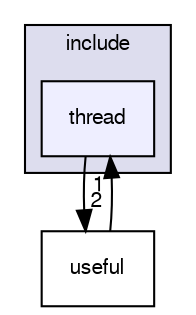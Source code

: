 digraph "include/thread" {
  bgcolor=transparent;
  compound=true
  node [ fontsize="10", fontname="FreeSans"];
  edge [ labelfontsize="10", labelfontname="FreeSans"];
  subgraph clusterdir_d44c64559bbebec7f509842c48db8b23 {
    graph [ bgcolor="#ddddee", pencolor="black", label="include" fontname="FreeSans", fontsize="10", URL="dir_d44c64559bbebec7f509842c48db8b23.html"]
  dir_ca34dfd472e7f8119d5dbfd07bd79aae [shape=box, label="thread", style="filled", fillcolor="#eeeeff", pencolor="black", URL="dir_ca34dfd472e7f8119d5dbfd07bd79aae.html"];
  }
  dir_47dbc637104379882e845e75ede8d309 [shape=box label="useful" URL="dir_47dbc637104379882e845e75ede8d309.html"];
  dir_ca34dfd472e7f8119d5dbfd07bd79aae->dir_47dbc637104379882e845e75ede8d309 [headlabel="2", labeldistance=1.5 headhref="dir_000006_000002.html"];
  dir_47dbc637104379882e845e75ede8d309->dir_ca34dfd472e7f8119d5dbfd07bd79aae [headlabel="1", labeldistance=1.5 headhref="dir_000002_000006.html"];
}
